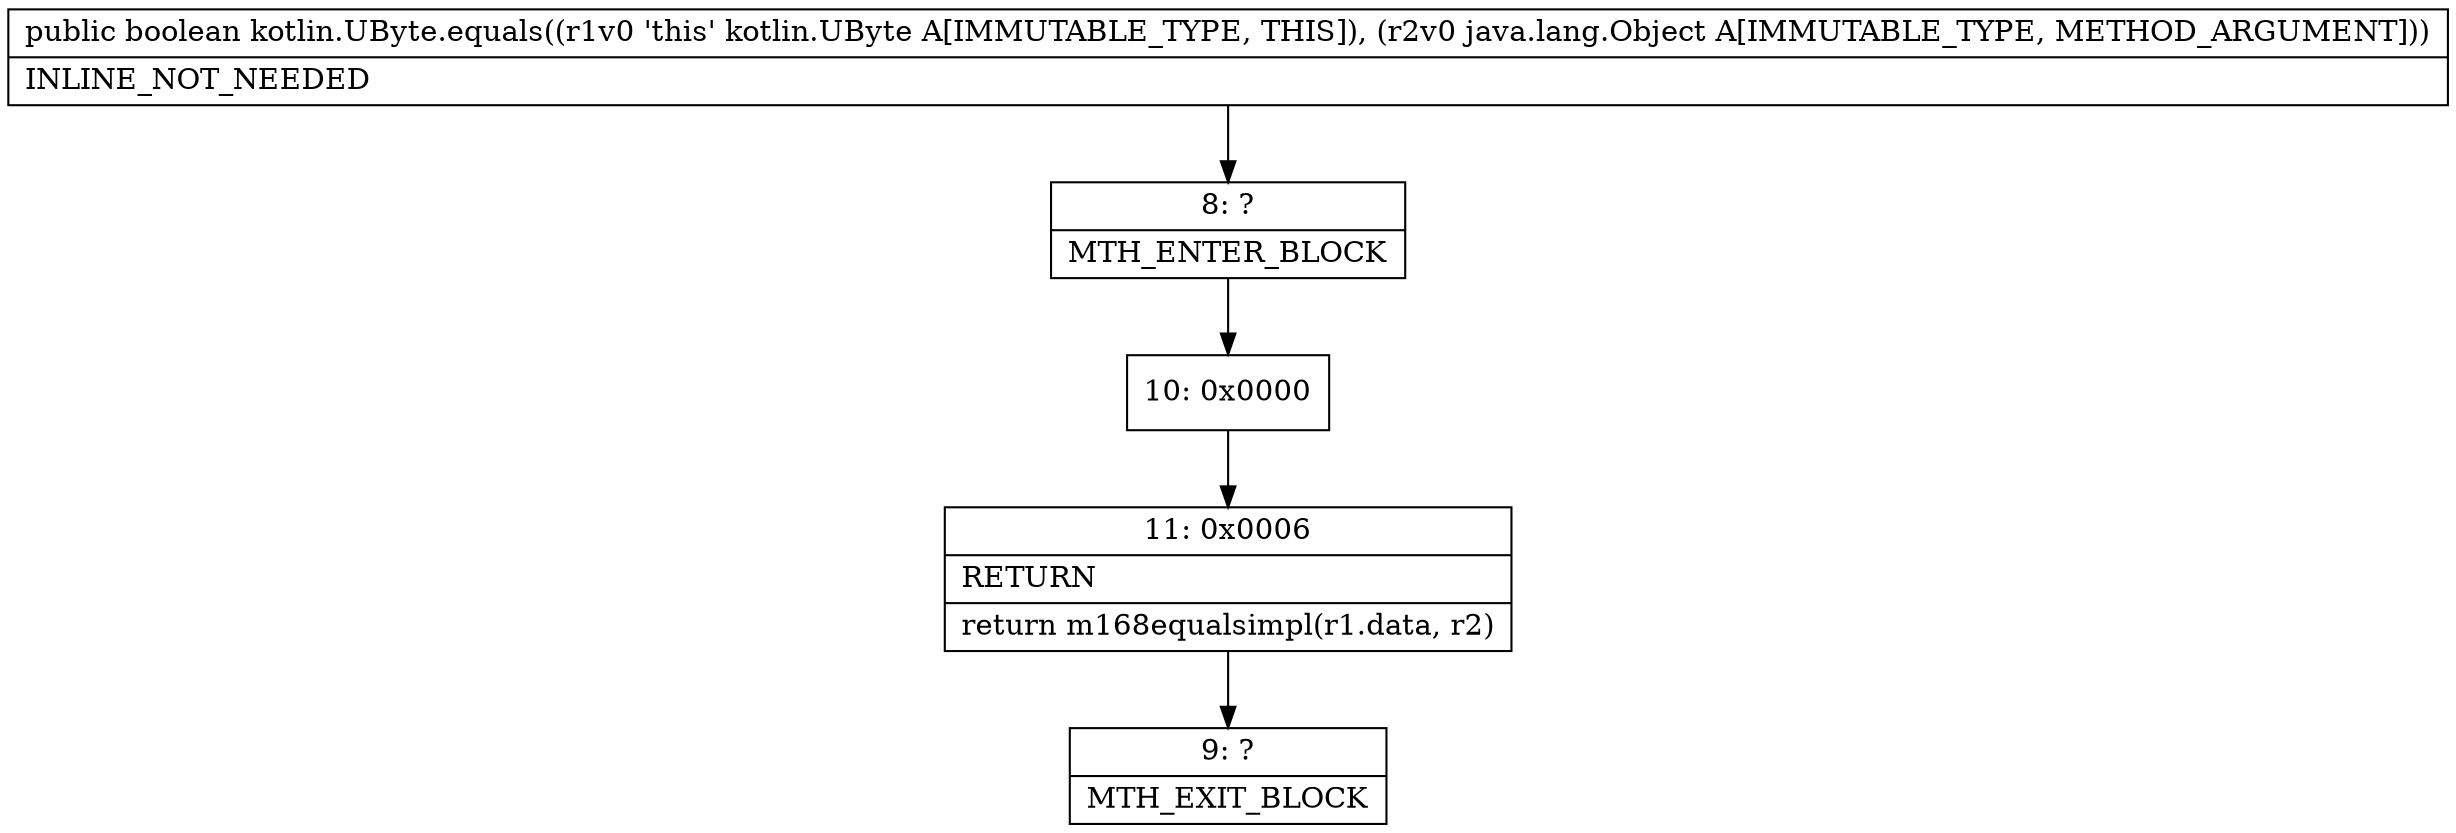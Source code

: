 digraph "CFG forkotlin.UByte.equals(Ljava\/lang\/Object;)Z" {
Node_8 [shape=record,label="{8\:\ ?|MTH_ENTER_BLOCK\l}"];
Node_10 [shape=record,label="{10\:\ 0x0000}"];
Node_11 [shape=record,label="{11\:\ 0x0006|RETURN\l|return m168equalsimpl(r1.data, r2)\l}"];
Node_9 [shape=record,label="{9\:\ ?|MTH_EXIT_BLOCK\l}"];
MethodNode[shape=record,label="{public boolean kotlin.UByte.equals((r1v0 'this' kotlin.UByte A[IMMUTABLE_TYPE, THIS]), (r2v0 java.lang.Object A[IMMUTABLE_TYPE, METHOD_ARGUMENT]))  | INLINE_NOT_NEEDED\l}"];
MethodNode -> Node_8;Node_8 -> Node_10;
Node_10 -> Node_11;
Node_11 -> Node_9;
}


